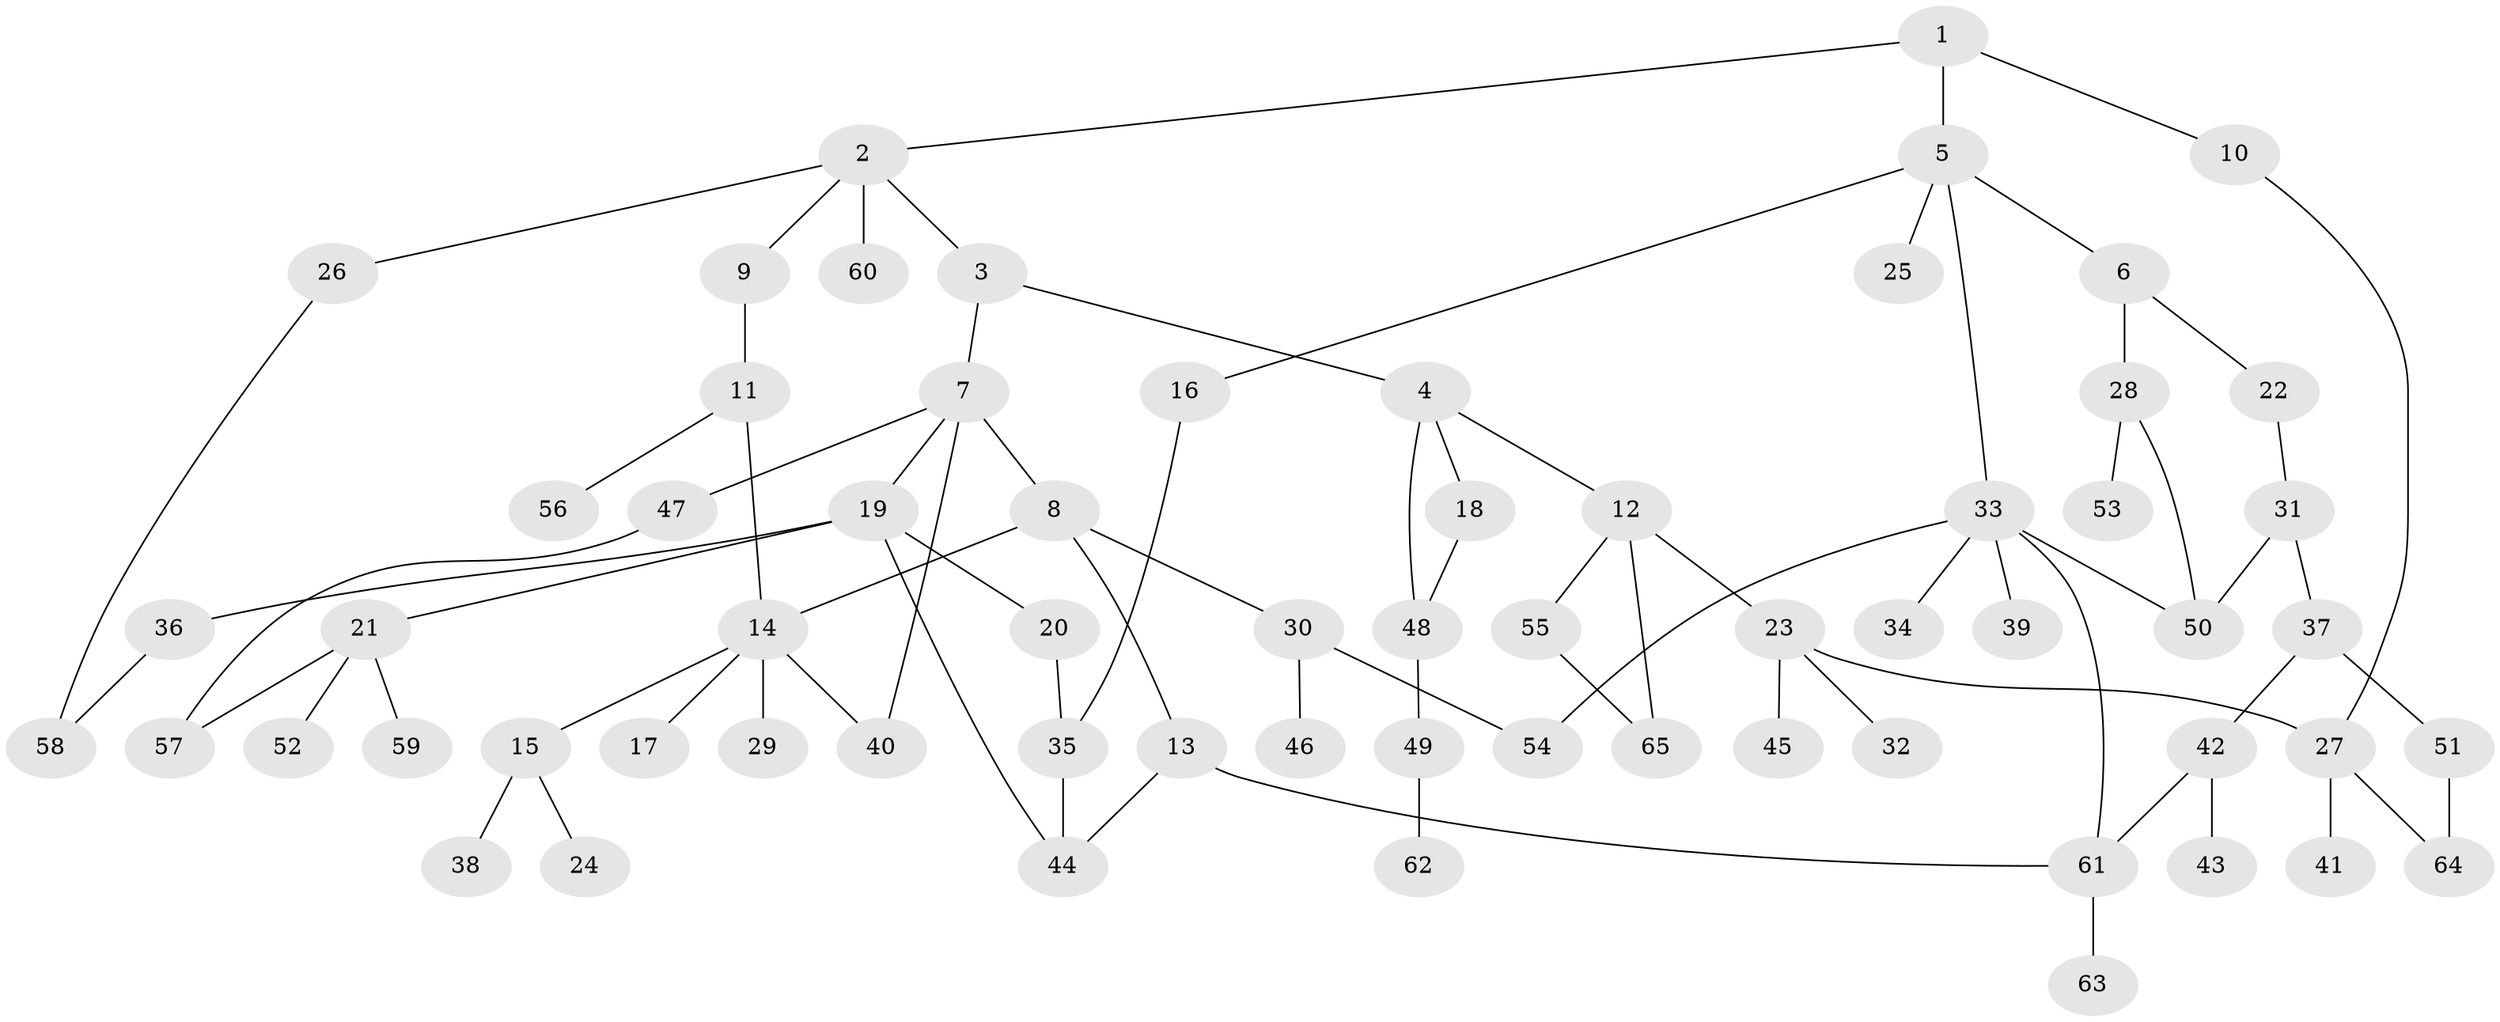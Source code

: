 // coarse degree distribution, {3: 0.25, 4: 0.1, 2: 0.3, 5: 0.125, 1: 0.225}
// Generated by graph-tools (version 1.1) at 2025/36/03/04/25 23:36:01]
// undirected, 65 vertices, 80 edges
graph export_dot {
  node [color=gray90,style=filled];
  1;
  2;
  3;
  4;
  5;
  6;
  7;
  8;
  9;
  10;
  11;
  12;
  13;
  14;
  15;
  16;
  17;
  18;
  19;
  20;
  21;
  22;
  23;
  24;
  25;
  26;
  27;
  28;
  29;
  30;
  31;
  32;
  33;
  34;
  35;
  36;
  37;
  38;
  39;
  40;
  41;
  42;
  43;
  44;
  45;
  46;
  47;
  48;
  49;
  50;
  51;
  52;
  53;
  54;
  55;
  56;
  57;
  58;
  59;
  60;
  61;
  62;
  63;
  64;
  65;
  1 -- 2;
  1 -- 5;
  1 -- 10;
  2 -- 3;
  2 -- 9;
  2 -- 26;
  2 -- 60;
  3 -- 4;
  3 -- 7;
  4 -- 12;
  4 -- 18;
  4 -- 48;
  5 -- 6;
  5 -- 16;
  5 -- 25;
  5 -- 33;
  6 -- 22;
  6 -- 28;
  7 -- 8;
  7 -- 19;
  7 -- 40;
  7 -- 47;
  8 -- 13;
  8 -- 14;
  8 -- 30;
  9 -- 11;
  10 -- 27;
  11 -- 56;
  11 -- 14;
  12 -- 23;
  12 -- 55;
  12 -- 65;
  13 -- 44;
  13 -- 61;
  14 -- 15;
  14 -- 17;
  14 -- 29;
  14 -- 40;
  15 -- 24;
  15 -- 38;
  16 -- 35;
  18 -- 48;
  19 -- 20;
  19 -- 21;
  19 -- 36;
  19 -- 44;
  20 -- 35;
  21 -- 52;
  21 -- 59;
  21 -- 57;
  22 -- 31;
  23 -- 32;
  23 -- 45;
  23 -- 27;
  26 -- 58;
  27 -- 41;
  27 -- 64;
  28 -- 53;
  28 -- 50;
  30 -- 46;
  30 -- 54;
  31 -- 37;
  31 -- 50;
  33 -- 34;
  33 -- 39;
  33 -- 54;
  33 -- 61;
  33 -- 50;
  35 -- 44;
  36 -- 58;
  37 -- 42;
  37 -- 51;
  42 -- 43;
  42 -- 61;
  47 -- 57;
  48 -- 49;
  49 -- 62;
  51 -- 64;
  55 -- 65;
  61 -- 63;
}

